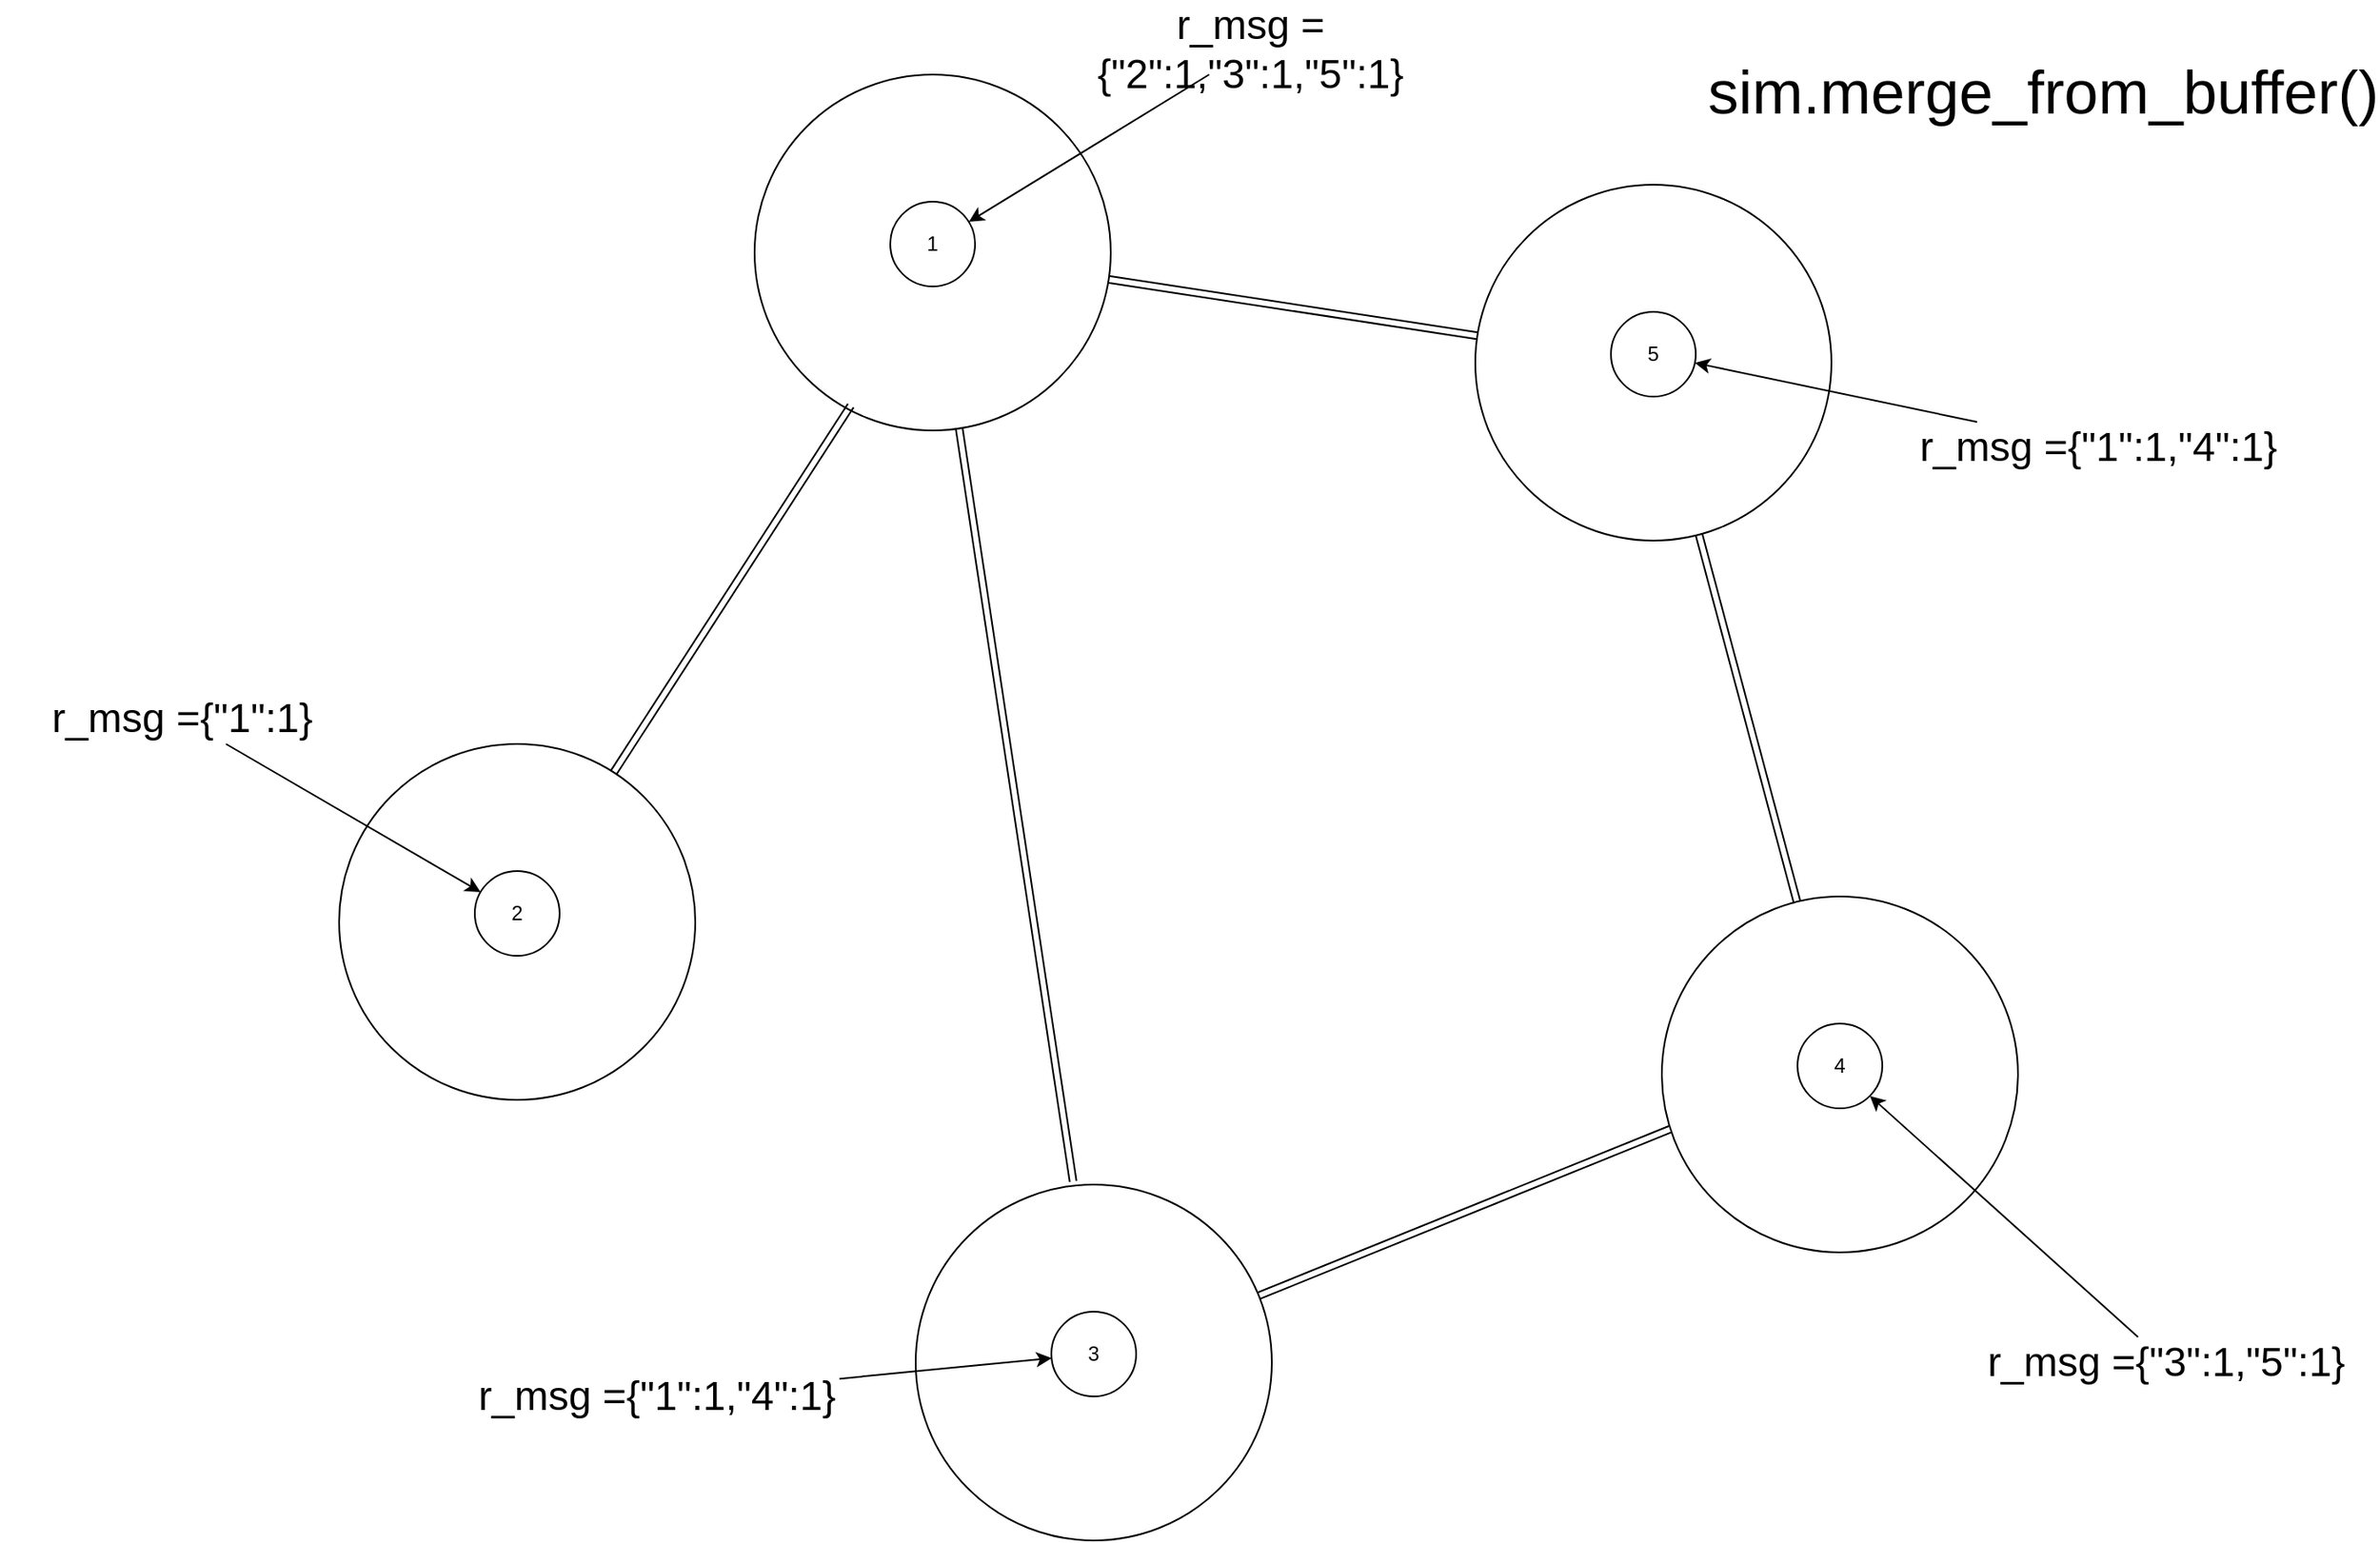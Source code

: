 <mxfile>
    <diagram name="Add One Node IDs Diagram" id="diagram1">
        <mxGraphModel dx="2015" dy="2598" grid="1" gridSize="10" guides="1" tooltips="1" connect="1" arrows="1" fold="1" page="1" pageScale="1" pageWidth="850" pageHeight="1100" math="0" shadow="0">
            <root>
                <mxCell id="0"/>
                <mxCell id="1" parent="0"/>
                <mxCell id="title" value="Gds类add_one_node_ids方法工作流程图" style="text;html=1;strokeWidth=0;fillColor=none;fontSize=18;fontFamily=Arial;align=center;" parent="1">
                    <mxGeometry x="300" y="20" width="500" height="30" as="geometry"/>
                </mxCell>
                <mxCell id="legend" value="图例" style="shape=rectangle;strokeWidth=1;fillColor=#f5f5f5;align=center;fontSize=14;fontFamily=Arial;" parent="1">
                    <mxGeometry x="10" y="60" width="120" height="120" as="geometry"/>
                </mxCell>
                <mxCell id="legend_node" value="节点" style="shape=ellipse;strokeWidth=2;fillColor=none;" parent="1">
                    <mxGeometry x="20" y="90" width="30" height="30" as="geometry"/>
                </mxCell>
                <mxCell id="legend_text1" value="节点" style="text;html=1;strokeWidth=0;fillColor=none;" parent="1">
                    <mxGeometry x="60" y="95" width="60" height="20" as="geometry"/>
                </mxCell>
                <mxCell id="legend_source" value="源节点" style="shape=ellipse;strokeWidth=2;fillColor=#ccffcc;" parent="1">
                    <mxGeometry x="20" y="120" width="30" height="30" as="geometry"/>
                </mxCell>
                <mxCell id="legend_text2" value="源节点" style="text;html=1;strokeWidth=0;fillColor=none;" parent="1">
                    <mxGeometry x="60" y="125" width="60" height="20" as="geometry"/>
                </mxCell>
                <mxCell id="legend_edge" value="边" style="shape=line;strokeWidth=1;" parent="1">
                    <mxGeometry x="20" y="150" width="30" as="geometry"/>
                </mxCell>
                <mxCell id="legend_text3" value="边" style="text;html=1;strokeWidth=0;fillColor=none;" parent="1">
                    <mxGeometry x="60" y="145" width="60" height="20" as="geometry"/>
                </mxCell>
                <mxCell id="node1" value="节点1" style="shape=ellipse;strokeWidth=2;fillColor=#ccffcc;" parent="1">
                    <mxGeometry x="300" y="200" width="60" height="60" as="geometry"/>
                </mxCell>
                <mxCell id="node2" value="节点2" style="shape=ellipse;strokeWidth=2;fillColor=none;" parent="1">
                    <mxGeometry x="400" y="150" width="60" height="60" as="geometry"/>
                </mxCell>
                <mxCell id="node3" value="节点3" style="shape=ellipse;strokeWidth=2;fillColor=none;" parent="1">
                    <mxGeometry x="400" y="250" width="60" height="60" as="geometry"/>
                </mxCell>
                <mxCell id="node4" value="节点4" style="shape=ellipse;strokeWidth=2;fillColor=none;" parent="1">
                    <mxGeometry x="500" y="150" width="60" height="60" as="geometry"/>
                </mxCell>
                <mxCell id="node5" value="节点5" style="shape=ellipse;strokeWidth=2;fillColor=none;" parent="1">
                    <mxGeometry x="500" y="250" width="60" height="60" as="geometry"/>
                </mxCell>
                <mxCell id="edge1-2" style="shape=line;strokeWidth=1;" parent="1" source="node1" target="node2">
                    <mxGeometry as="geometry"/>
                </mxCell>
                <mxCell id="edge1-3" style="shape=line;strokeWidth=1;" parent="1" source="node1" target="node3">
                    <mxGeometry as="geometry"/>
                </mxCell>
                <mxCell id="edge2-4" style="shape=line;strokeWidth=1;" parent="1" source="node2" target="node4">
                    <mxGeometry as="geometry"/>
                </mxCell>
                <mxCell id="edge3-5" style="shape=line;strokeWidth=1;" parent="1" source="node3" target="node5">
                    <mxGeometry as="geometry"/>
                </mxCell>
                <mxCell id="edge2-3" style="shape=line;strokeWidth=1;" parent="1" source="node2" target="node3">
                    <mxGeometry as="geometry"/>
                </mxCell>
                <mxCell id="edge4-5" style="shape=line;strokeWidth=1;" parent="1" source="node4" target="node5">
                    <mxGeometry as="geometry"/>
                </mxCell>
                <mxCell id="step1" value="步骤1: 初始化 node_ids = [1]" style="shape=rectangle;strokeWidth=1;fillColor=none;" parent="1">
                    <mxGeometry x="650" y="100" width="150" height="60" as="geometry"/>
                </mxCell>
                <mxCell id="step2" value="步骤2: 遍历node_ids for node_id in node_ids:" style="shape=rectangle;strokeWidth=1;fillColor=none;" parent="1">
                    <mxGeometry x="650" y="180" width="150" height="60" as="geometry"/>
                </mxCell>
                <mxCell id="step3" value="步骤3: 获取原始消息 origin_msg = json.loads(self.nodeid_msg_dict[node_id])" style="shape=rectangle;strokeWidth=1;fillColor=none;" parent="1">
                    <mxGeometry x="650" y="260" width="150" height="60" as="geometry"/>
                </mxCell>
                <mxCell id="step4" value="步骤4: 创建新消息 add_msg = {str(node_id): 1}" style="shape=rectangle;strokeWidth=1;fillColor=none;" parent="1">
                    <mxGeometry x="650" y="340" width="150" height="60" as="geometry"/>
                </mxCell>
                <mxCell id="step5" value="步骤5: 更新原始消息 origin_msg.update(add_msg)" style="shape=rectangle;strokeWidth=1;fillColor=none;" parent="1">
                    <mxGeometry x="650" y="420" width="150" height="60" as="geometry"/>
                </mxCell>
                <mxCell id="step6" value="步骤6: 合并消息 buffer = [add_msg, origin_msg] merged_dict = merge_dicts_with_sum(buffer)" style="shape=rectangle;strokeWidth=1;fillColor=none;" parent="1">
                    <mxGeometry x="650" y="500" width="150" height="80" as="geometry"/>
                </mxCell>
                <mxCell id="step7" value="步骤7: 保存结果 self.nodeid_msg_dict[node_id] = json.dumps(merged_dict) self.normalize_node_id(node_id)" style="shape=rectangle;strokeWidth=1;fillColor=none;" parent="1">
                    <mxGeometry x="650" y="590" width="150" height="80" as="geometry"/>
                </mxCell>
                <mxCell id="msg_before" value="原始消息: {}" style="shape=rectangle;strokeWidth=1;fillColor=none;" parent="1">
                    <mxGeometry x="300" y="350" width="200" height="40" as="geometry"/>
                </mxCell>
                <mxCell id="msg_add" value="添加消息: {&#39;1&#39;: 1}" style="shape=rectangle;strokeWidth=1;fillColor=none;" parent="1">
                    <mxGeometry x="300" y="410" width="200" height="40" as="geometry"/>
                </mxCell>
                <mxCell id="msg_after" value="合并后消息: {&#39;1&#39;: 1}" style="shape=rectangle;strokeWidth=1;fillColor=none;" parent="1">
                    <mxGeometry x="300" y="470" width="200" height="40" as="geometry"/>
                </mxCell>
                <mxCell id="arrow_step1-2" style="shape=arrow;strokeWidth=1;" parent="1" source="step1" target="step2">
                    <mxGeometry as="geometry"/>
                </mxCell>
                <mxCell id="arrow_step2-3" style="shape=arrow;strokeWidth=1;" parent="1" source="step2" target="step3">
                    <mxGeometry as="geometry"/>
                </mxCell>
                <mxCell id="arrow_step3-4" style="shape=arrow;strokeWidth=1;" parent="1" source="step3" target="step4">
                    <mxGeometry as="geometry"/>
                </mxCell>
                <mxCell id="arrow_step4-5" style="shape=arrow;strokeWidth=1;" parent="1" source="step4" target="step5">
                    <mxGeometry as="geometry"/>
                </mxCell>
                <mxCell id="arrow_step5-6" style="shape=arrow;strokeWidth=1;" parent="1" source="step5" target="step6">
                    <mxGeometry as="geometry"/>
                </mxCell>
                <mxCell id="arrow_step6-7" style="shape=arrow;strokeWidth=1;" parent="1" source="step6" target="step7">
                    <mxGeometry as="geometry"/>
                </mxCell>
                <mxCell id="arrow_node1-step2" style="shape=dashed;strokeWidth=1;" parent="1" source="node1" target="step2">
                    <mxGeometry as="geometry"/>
                </mxCell>
                <mxCell id="arrow_step3-msg_before" style="shape=dashed;strokeWidth=1;" parent="1" source="step3" target="msg_before">
                    <mxGeometry as="geometry"/>
                </mxCell>
                <mxCell id="arrow_step4-msg_add" style="shape=dashed;strokeWidth=1;" parent="1" source="step4" target="msg_add">
                    <mxGeometry as="geometry"/>
                </mxCell>
                <mxCell id="arrow_step6-msg_after" style="shape=dashed;strokeWidth=1;" parent="1" source="step6" target="msg_after">
                    <mxGeometry as="geometry"/>
                </mxCell>
                <mxCell id="4" value="" style="group" parent="1" vertex="1" connectable="0">
                    <mxGeometry x="345" y="35" width="210" height="210" as="geometry"/>
                </mxCell>
                <mxCell id="2" value="" style="ellipse;whiteSpace=wrap;html=1;aspect=fixed;fillColor=none;" parent="4" vertex="1">
                    <mxGeometry width="210" height="210" as="geometry"/>
                </mxCell>
                <mxCell id="3" value="1" style="ellipse;whiteSpace=wrap;html=1;aspect=fixed;strokeColor=default;fillColor=none;" parent="4" vertex="1">
                    <mxGeometry x="80" y="75" width="50" height="50" as="geometry"/>
                </mxCell>
                <mxCell id="5" value="" style="group" parent="1" vertex="1" connectable="0">
                    <mxGeometry x="100" y="430" width="210" height="210" as="geometry"/>
                </mxCell>
                <mxCell id="6" value="" style="ellipse;whiteSpace=wrap;html=1;aspect=fixed;fillColor=none;" parent="5" vertex="1">
                    <mxGeometry width="210" height="210" as="geometry"/>
                </mxCell>
                <mxCell id="7" value="2" style="ellipse;whiteSpace=wrap;html=1;aspect=fixed;strokeColor=default;fillColor=none;" parent="5" vertex="1">
                    <mxGeometry x="80" y="75" width="50" height="50" as="geometry"/>
                </mxCell>
                <mxCell id="8" value="" style="group" parent="1" vertex="1" connectable="0">
                    <mxGeometry x="440" y="690" width="210" height="210" as="geometry"/>
                </mxCell>
                <mxCell id="9" value="" style="ellipse;whiteSpace=wrap;html=1;aspect=fixed;fillColor=none;" parent="8" vertex="1">
                    <mxGeometry width="210" height="210" as="geometry"/>
                </mxCell>
                <mxCell id="10" value="3" style="ellipse;whiteSpace=wrap;html=1;aspect=fixed;strokeColor=default;fillColor=none;" parent="8" vertex="1">
                    <mxGeometry x="80" y="75" width="50" height="50" as="geometry"/>
                </mxCell>
                <mxCell id="11" value="" style="group" parent="1" vertex="1" connectable="0">
                    <mxGeometry x="880" y="520" width="210" height="210" as="geometry"/>
                </mxCell>
                <mxCell id="12" value="" style="ellipse;whiteSpace=wrap;html=1;aspect=fixed;fillColor=none;" parent="11" vertex="1">
                    <mxGeometry width="210" height="210" as="geometry"/>
                </mxCell>
                <mxCell id="13" value="4" style="ellipse;whiteSpace=wrap;html=1;aspect=fixed;strokeColor=default;fillColor=none;" parent="11" vertex="1">
                    <mxGeometry x="80" y="75" width="50" height="50" as="geometry"/>
                </mxCell>
                <mxCell id="14" value="" style="group" parent="1" vertex="1" connectable="0">
                    <mxGeometry x="770" y="100" width="210" height="210" as="geometry"/>
                </mxCell>
                <mxCell id="15" value="" style="ellipse;whiteSpace=wrap;html=1;aspect=fixed;fillColor=none;" parent="14" vertex="1">
                    <mxGeometry width="210" height="210" as="geometry"/>
                </mxCell>
                <mxCell id="16" value="5" style="ellipse;whiteSpace=wrap;html=1;aspect=fixed;strokeColor=default;fillColor=none;" parent="14" vertex="1">
                    <mxGeometry x="80" y="75" width="50" height="50" as="geometry"/>
                </mxCell>
                <mxCell id="17" style="html=1;entryX=0.27;entryY=0.93;entryDx=0;entryDy=0;entryPerimeter=0;shape=link;" parent="1" source="6" target="2" edge="1">
                    <mxGeometry relative="1" as="geometry"/>
                </mxCell>
                <mxCell id="18" style="html=1;shape=link;" parent="1" source="2" target="15" edge="1">
                    <mxGeometry relative="1" as="geometry"/>
                </mxCell>
                <mxCell id="19" style="html=1;entryX=0.38;entryY=0.017;entryDx=0;entryDy=0;entryPerimeter=0;shape=link;" parent="1" source="15" target="12" edge="1">
                    <mxGeometry relative="1" as="geometry"/>
                </mxCell>
                <mxCell id="20" style="html=1;entryX=0.442;entryY=-0.009;entryDx=0;entryDy=0;entryPerimeter=0;shape=link;" parent="1" source="2" target="9" edge="1">
                    <mxGeometry relative="1" as="geometry"/>
                </mxCell>
                <mxCell id="21" style="html=1;entryX=0.023;entryY=0.654;entryDx=0;entryDy=0;entryPerimeter=0;shape=link;" parent="1" source="9" target="12" edge="1">
                    <mxGeometry relative="1" as="geometry"/>
                </mxCell>
                <mxCell id="22" value="&lt;font style=&quot;font-size: 36px;&quot;&gt;sim.merge_from_buffer()&lt;/font&gt;" style="text;html=1;align=center;verticalAlign=middle;whiteSpace=wrap;rounded=0;" parent="1" vertex="1">
                    <mxGeometry x="1000" y="30" width="210" height="30" as="geometry"/>
                </mxCell>
                <mxCell id="28" style="edgeStyle=none;html=1;" parent="1" source="23" target="3" edge="1">
                    <mxGeometry relative="1" as="geometry"/>
                </mxCell>
                <mxCell id="23" value="&lt;font style=&quot;font-size: 24px;&quot;&gt;r_msg ={&quot;2&quot;:1,&quot;3&quot;:1,&quot;5&quot;:1}&lt;/font&gt;" style="text;html=1;align=center;verticalAlign=middle;whiteSpace=wrap;rounded=0;" parent="1" vertex="1">
                    <mxGeometry x="530" y="5" width="215" height="30" as="geometry"/>
                </mxCell>
                <mxCell id="30" style="edgeStyle=none;html=1;" parent="1" source="24" target="7" edge="1">
                    <mxGeometry relative="1" as="geometry"/>
                </mxCell>
                <mxCell id="24" value="&lt;font style=&quot;font-size: 24px;&quot;&gt;r_msg ={&quot;1&quot;:1}&lt;/font&gt;" style="text;html=1;align=center;verticalAlign=middle;whiteSpace=wrap;rounded=0;" parent="1" vertex="1">
                    <mxGeometry x="-100" y="400" width="215" height="30" as="geometry"/>
                </mxCell>
                <mxCell id="31" style="edgeStyle=none;html=1;" parent="1" source="25" target="10" edge="1">
                    <mxGeometry relative="1" as="geometry"/>
                </mxCell>
                <mxCell id="25" value="&lt;font style=&quot;font-size: 24px;&quot;&gt;r_msg ={&quot;1&quot;:1,&quot;4&quot;:1}&lt;/font&gt;" style="text;html=1;align=center;verticalAlign=middle;whiteSpace=wrap;rounded=0;" parent="1" vertex="1">
                    <mxGeometry x="180" y="800" width="215" height="30" as="geometry"/>
                </mxCell>
                <mxCell id="32" style="edgeStyle=none;html=1;entryX=1;entryY=1;entryDx=0;entryDy=0;" parent="1" source="26" target="13" edge="1">
                    <mxGeometry relative="1" as="geometry"/>
                </mxCell>
                <mxCell id="26" value="&lt;font style=&quot;font-size: 24px;&quot;&gt;r_msg ={&quot;3&quot;:1,&quot;5&quot;:1}&lt;/font&gt;" style="text;html=1;align=center;verticalAlign=middle;whiteSpace=wrap;rounded=0;" parent="1" vertex="1">
                    <mxGeometry x="1070" y="780" width="215" height="30" as="geometry"/>
                </mxCell>
                <mxCell id="29" style="edgeStyle=none;html=1;" parent="1" source="27" target="16" edge="1">
                    <mxGeometry relative="1" as="geometry"/>
                </mxCell>
                <mxCell id="27" value="&lt;font style=&quot;font-size: 24px;&quot;&gt;r_msg ={&quot;1&quot;:1,&quot;4&quot;:1}&lt;/font&gt;" style="text;html=1;align=center;verticalAlign=middle;whiteSpace=wrap;rounded=0;" parent="1" vertex="1">
                    <mxGeometry x="1030" y="240" width="215" height="30" as="geometry"/>
                </mxCell>
            </root>
        </mxGraphModel>
    </diagram>
</mxfile>